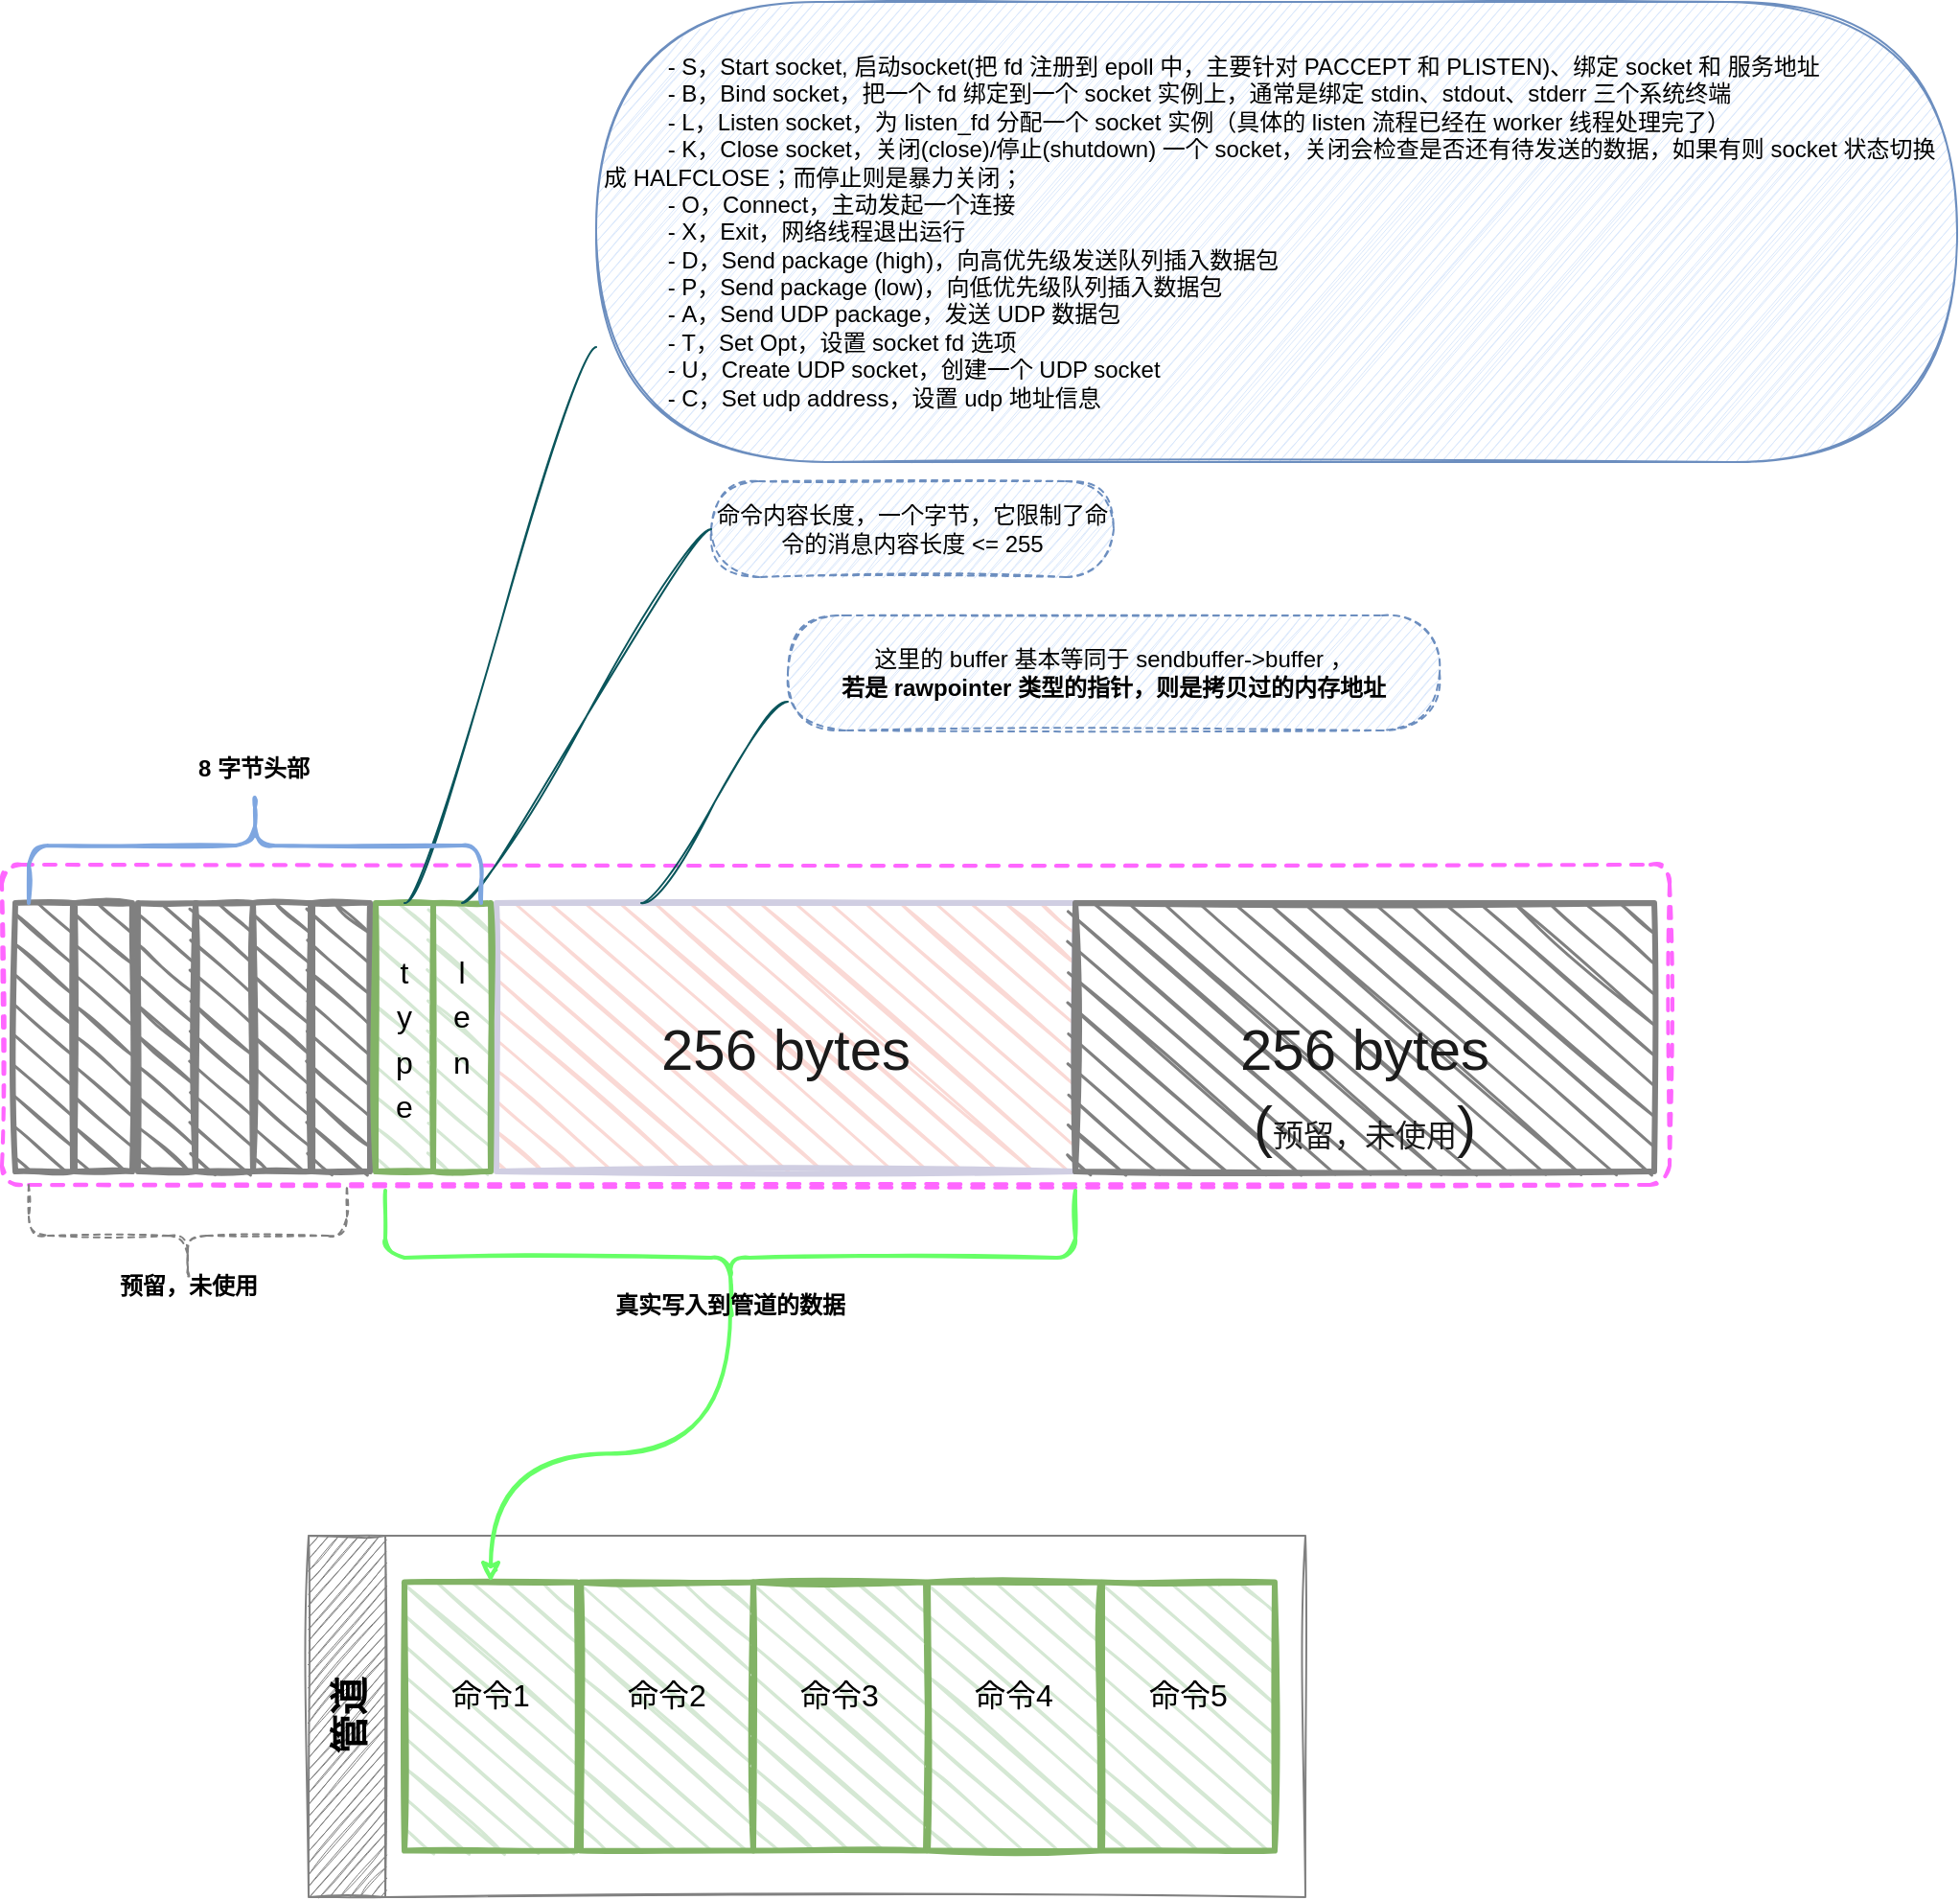 <mxfile version="13.9.9" type="device"><diagram name="Page-1" id="c7558073-3199-34d8-9f00-42111426c3f3"><mxGraphModel dx="163" dy="1899" grid="1" gridSize="10" guides="1" tooltips="1" connect="1" arrows="1" fold="1" page="1" pageScale="1" pageWidth="826" pageHeight="1169" math="0" shadow="0"><root><mxCell id="0"/><mxCell id="1" parent="0"/><mxCell id="jDx_s9vcBl2GtgMNGPy5-6" value="" style="shape=mxgraph.mockup.containers.marginRect;rectMarginTop=10;strokeWidth=2;dashed=1;arcSize=5;recursiveResize=0;fillColor=none;strokeColor=#FF66FF;rounded=1;sketch=1;" parent="1" vertex="1"><mxGeometry x="890" y="-410" width="870" height="177" as="geometry"/></mxCell><mxCell id="HQYMbUmLDjar1o42URDV-54" value="&lt;p style=&quot;margin: 4px 0px 0px ; text-align: center&quot;&gt;&lt;br&gt;&lt;/p&gt;&lt;p style=&quot;margin: 4px 0px 0px ; text-align: center&quot;&gt;&lt;br&gt;&lt;/p&gt;&lt;p style=&quot;margin: 4px 0px 0px ; text-align: center&quot;&gt;&lt;br&gt;&lt;/p&gt;&lt;p style=&quot;margin: 4px 0px 0px ; text-align: center&quot;&gt;&lt;span style=&quot;font-size: 30px&quot;&gt;256 bytes&lt;/span&gt;&lt;br&gt;&lt;/p&gt;" style="verticalAlign=bottom;align=center;overflow=fill;fontSize=12;fontFamily=Helvetica;html=1;fontStyle=0;strokeWidth=3;fillColor=#FAD9D5;arcSize=22;spacingTop=0;spacingBottom=0;strokeColor=#D0CEE2;fontColor=#1A1A1A;direction=south;rounded=0;glass=0;shadow=0;sketch=1;" parent="1" vertex="1"><mxGeometry x="1148" y="-380" width="302" height="140" as="geometry"/></mxCell><mxCell id="HQYMbUmLDjar1o42URDV-55" value="&lt;p style=&quot;margin: 4px 0px 0px ; text-align: center&quot;&gt;&lt;br&gt;&lt;/p&gt;&lt;p style=&quot;margin: 4px 0px 0px ; text-align: center&quot;&gt;&lt;br&gt;&lt;/p&gt;&lt;p style=&quot;margin: 4px 0px 0px ; text-align: center&quot;&gt;&lt;br&gt;&lt;/p&gt;&lt;p style=&quot;margin: 4px 0px 0px ; text-align: center&quot;&gt;&lt;span style=&quot;font-size: 30px&quot;&gt;256 bytes&lt;/span&gt;&lt;br&gt;&lt;/p&gt;&lt;p style=&quot;margin: 4px 0px 0px ; text-align: center&quot;&gt;&lt;span style=&quot;font-size: 30px&quot;&gt;(&lt;/span&gt;&lt;font style=&quot;font-size: 16px&quot;&gt;预留，未使用&lt;/font&gt;&lt;span style=&quot;font-size: 30px&quot;&gt;)&lt;/span&gt;&lt;/p&gt;" style="verticalAlign=bottom;align=center;overflow=fill;fontSize=12;fontFamily=Helvetica;html=1;fontStyle=0;strokeWidth=3;arcSize=22;spacingTop=0;spacingBottom=0;fontColor=#1A1A1A;direction=south;rounded=0;strokeColor=#808080;shadow=0;sketch=1;fillColor=#808080;" parent="1" vertex="1"><mxGeometry x="1450" y="-380" width="302" height="140" as="geometry"/></mxCell><mxCell id="HQYMbUmLDjar1o42URDV-53" value="" style="group;rounded=0;sketch=1;" parent="1" vertex="1" connectable="0"><mxGeometry x="897" y="-380" width="248" height="140" as="geometry"/></mxCell><mxCell id="HQYMbUmLDjar1o42URDV-11" value="&lt;p style=&quot;margin: 4px 0px 0px ; text-align: center&quot;&gt;&lt;br&gt;&lt;/p&gt;" style="verticalAlign=bottom;align=center;overflow=fill;fontSize=12;fontFamily=Helvetica;html=1;fontStyle=0;strokeWidth=3;fillColor=#808080;arcSize=22;spacingTop=0;spacingBottom=0;strokeColor=#808080;fontColor=#1A1A1A;direction=south;rounded=0;sketch=1;shadow=0;" parent="HQYMbUmLDjar1o42URDV-53" vertex="1"><mxGeometry width="30" height="140" as="geometry"/></mxCell><mxCell id="HQYMbUmLDjar1o42URDV-43" value="&lt;p style=&quot;margin: 4px 0px 0px ; text-align: center&quot;&gt;&lt;br&gt;&lt;/p&gt;" style="verticalAlign=bottom;align=center;overflow=fill;fontSize=12;fontFamily=Helvetica;html=1;fontStyle=0;strokeWidth=3;fillColor=#808080;arcSize=22;spacingTop=0;spacingBottom=0;strokeColor=#808080;fontColor=#1A1A1A;direction=south;rounded=0;sketch=1;shadow=0;" parent="HQYMbUmLDjar1o42URDV-53" vertex="1"><mxGeometry x="31" width="30" height="140" as="geometry"/></mxCell><mxCell id="HQYMbUmLDjar1o42URDV-45" value="&lt;p style=&quot;margin: 4px 0px 0px ; text-align: center&quot;&gt;&lt;br&gt;&lt;/p&gt;" style="verticalAlign=bottom;align=center;overflow=fill;fontSize=12;fontFamily=Helvetica;html=1;fontStyle=0;strokeWidth=3;fillColor=#808080;arcSize=22;spacingTop=0;spacingBottom=0;strokeColor=#808080;fontColor=#1A1A1A;direction=south;rounded=0;sketch=1;shadow=0;" parent="HQYMbUmLDjar1o42URDV-53" vertex="1"><mxGeometry x="64" width="30" height="140" as="geometry"/></mxCell><mxCell id="HQYMbUmLDjar1o42URDV-47" value="&lt;p style=&quot;margin: 4px 0px 0px ; text-align: center&quot;&gt;&lt;br&gt;&lt;/p&gt;" style="verticalAlign=bottom;align=center;overflow=fill;fontSize=12;fontFamily=Helvetica;html=1;fontStyle=0;strokeWidth=3;fillColor=#808080;arcSize=22;spacingTop=0;spacingBottom=0;strokeColor=#808080;fontColor=#1A1A1A;direction=south;rounded=0;sketch=1;shadow=0;" parent="HQYMbUmLDjar1o42URDV-53" vertex="1"><mxGeometry x="94" width="30" height="140" as="geometry"/></mxCell><mxCell id="HQYMbUmLDjar1o42URDV-49" value="&lt;p style=&quot;margin: 4px 0px 0px ; text-align: center&quot;&gt;&lt;br&gt;&lt;/p&gt;" style="verticalAlign=bottom;align=center;overflow=fill;fontSize=12;fontFamily=Helvetica;html=1;fontStyle=0;strokeWidth=3;fillColor=#808080;arcSize=22;spacingTop=0;spacingBottom=0;strokeColor=#808080;fontColor=#1A1A1A;direction=south;rounded=0;sketch=1;shadow=0;" parent="HQYMbUmLDjar1o42URDV-53" vertex="1"><mxGeometry x="124" width="30" height="140" as="geometry"/></mxCell><mxCell id="HQYMbUmLDjar1o42URDV-50" value="&lt;p style=&quot;margin: 4px 0px 0px ; text-align: center&quot;&gt;&lt;br&gt;&lt;/p&gt;" style="verticalAlign=bottom;align=center;overflow=fill;fontSize=12;fontFamily=Helvetica;html=1;fontStyle=0;strokeWidth=3;fillColor=#808080;arcSize=22;spacingTop=0;spacingBottom=0;strokeColor=#808080;fontColor=#1A1A1A;direction=south;rounded=0;sketch=1;shadow=0;" parent="HQYMbUmLDjar1o42URDV-53" vertex="1"><mxGeometry x="155" width="30" height="140" as="geometry"/></mxCell><mxCell id="HQYMbUmLDjar1o42URDV-51" value="&lt;p style=&quot;margin: 4px 0px 0px ; text-align: center ; font-size: 16px&quot;&gt;&lt;font style=&quot;font-size: 16px&quot;&gt;&lt;br&gt;&lt;/font&gt;&lt;/p&gt;&lt;p style=&quot;margin: 4px 0px 0px ; text-align: center ; font-size: 16px&quot;&gt;&lt;font style=&quot;font-size: 16px&quot;&gt;&lt;span&gt;t&lt;/span&gt;&lt;br&gt;&lt;/font&gt;&lt;/p&gt;&lt;p style=&quot;margin: 4px 0px 0px ; text-align: center ; font-size: 16px&quot;&gt;&lt;font style=&quot;font-size: 16px&quot;&gt;y&lt;/font&gt;&lt;/p&gt;&lt;p style=&quot;margin: 4px 0px 0px ; text-align: center ; font-size: 16px&quot;&gt;&lt;font style=&quot;font-size: 16px&quot;&gt;p&lt;/font&gt;&lt;/p&gt;&lt;p style=&quot;margin: 4px 0px 0px ; text-align: center ; font-size: 16px&quot;&gt;&lt;font style=&quot;font-size: 16px&quot;&gt;e&lt;/font&gt;&lt;/p&gt;" style="verticalAlign=middle;align=center;overflow=fill;fontSize=12;fontFamily=Helvetica;html=1;fontStyle=0;strokeWidth=3;fillColor=#d5e8d4;arcSize=22;spacingTop=0;spacingBottom=0;strokeColor=#82b366;direction=south;rounded=0;sketch=1;" parent="HQYMbUmLDjar1o42URDV-53" vertex="1"><mxGeometry x="188" width="30" height="140" as="geometry"/></mxCell><mxCell id="HQYMbUmLDjar1o42URDV-52" value="&lt;p style=&quot;margin: 4px 0px 0px ; font-size: 16px&quot;&gt;&lt;font style=&quot;font-size: 16px&quot;&gt;&lt;br&gt;&lt;/font&gt;&lt;/p&gt;&lt;p style=&quot;margin: 4px 0px 0px ; font-size: 16px&quot;&gt;&lt;font style=&quot;font-size: 16px&quot;&gt;&lt;span&gt;l&lt;/span&gt;&lt;br&gt;&lt;/font&gt;&lt;/p&gt;&lt;p style=&quot;margin: 4px 0px 0px ; font-size: 16px&quot;&gt;&lt;font style=&quot;font-size: 16px&quot;&gt;e&lt;/font&gt;&lt;/p&gt;&lt;p style=&quot;margin: 4px 0px 0px ; font-size: 16px&quot;&gt;&lt;font style=&quot;font-size: 16px&quot;&gt;n&lt;/font&gt;&lt;/p&gt;" style="verticalAlign=middle;align=center;overflow=fill;fontSize=12;fontFamily=Helvetica;html=1;fontStyle=0;strokeWidth=3;fillColor=#d5e8d4;arcSize=22;spacingTop=0;spacingBottom=0;strokeColor=#82b366;direction=south;rounded=0;sketch=1;" parent="HQYMbUmLDjar1o42URDV-53" vertex="1"><mxGeometry x="218" width="30" height="140" as="geometry"/></mxCell><mxCell id="HQYMbUmLDjar1o42URDV-57" value="这里的 buffer 基本等同于 sendbuffer-&amp;gt;buffer ，&lt;br&gt;&lt;b&gt;若是 rawpointer 类型的指针，则是拷贝过的内存地址&lt;/b&gt;" style="whiteSpace=wrap;arcSize=50;align=center;verticalAlign=middle;strokeWidth=1;autosize=0;spacing=4;treeFolding=1;treeMoving=1;newEdgeStyle={&quot;edgeStyle&quot;:&quot;entityRelationEdgeStyle&quot;,&quot;startArrow&quot;:&quot;none&quot;,&quot;endArrow&quot;:&quot;none&quot;,&quot;segment&quot;:10,&quot;curved&quot;:1};dashed=1;fillColor=#dae8fc;html=1;overflow=visible;expand=0;strokeColor=#6c8ebf;resizable=1;rounded=1;sketch=1;" parent="1" vertex="1"><mxGeometry x="1300" y="-530" width="340" height="60" as="geometry"/></mxCell><mxCell id="HQYMbUmLDjar1o42URDV-58" value="" style="edgeStyle=entityRelationEdgeStyle;startArrow=none;endArrow=none;segment=10;curved=1;strokeColor=#09555B;fontColor=#1A1A1A;exitX=0;exitY=0.75;exitDx=0;exitDy=0;entryX=0;entryY=0.75;entryDx=0;entryDy=0;sketch=1;" parent="1" source="HQYMbUmLDjar1o42URDV-54" target="HQYMbUmLDjar1o42URDV-57" edge="1"><mxGeometry relative="1" as="geometry"><mxPoint x="1220" y="-400" as="sourcePoint"/><mxPoint x="1270" y="-460" as="targetPoint"/></mxGeometry></mxCell><mxCell id="HQYMbUmLDjar1o42URDV-63" value="&amp;nbsp; &amp;nbsp; &amp;nbsp; &amp;nbsp; &amp;nbsp; - S，Start socket, 启动socket(把 fd 注册到 epoll 中，主要针对 PACCEPT 和 PLISTEN)、绑定 socket 和 服务地址&lt;br&gt;&amp;nbsp; &amp;nbsp; &amp;nbsp; &amp;nbsp; &amp;nbsp; - B，Bind socket，把一个 fd 绑定到一个 socket 实例上，通常是绑定 stdin、stdout、stderr 三个系统终端&lt;br&gt;&amp;nbsp; &amp;nbsp; &amp;nbsp; &amp;nbsp; &amp;nbsp; - L，Listen socket，为 listen_fd 分配一个 socket 实例（具体的 listen 流程已经在 worker 线程处理完了）&lt;br&gt;&amp;nbsp; &amp;nbsp; &amp;nbsp; &amp;nbsp; &amp;nbsp; - K，Close socket，关闭(close)/停止(shutdown) 一个 socket，关闭会检查是否还有待发送的数据，如果有则 socket 状态切换成 HALFCLOSE；而停止则是暴力关闭；&lt;br&gt;&amp;nbsp; &amp;nbsp; &amp;nbsp; &amp;nbsp; &amp;nbsp; - O，Connect，主动发起一个连接&lt;br&gt;&amp;nbsp; &amp;nbsp; &amp;nbsp; &amp;nbsp; &amp;nbsp; - X，Exit，网络线程退出运行&lt;br&gt;&amp;nbsp; &amp;nbsp; &amp;nbsp; &amp;nbsp; &amp;nbsp; - D，Send package (high)，向高优先级发送队列插入数据包&lt;br&gt;&amp;nbsp; &amp;nbsp; &amp;nbsp; &amp;nbsp; &amp;nbsp; - P，Send package (low)，向低优先级队列插入数据包&lt;br&gt;&amp;nbsp; &amp;nbsp; &amp;nbsp; &amp;nbsp; &amp;nbsp; - A，Send UDP package，发送 UDP 数据包&lt;br&gt;&amp;nbsp; &amp;nbsp; &amp;nbsp; &amp;nbsp; &amp;nbsp; - T，Set Opt，设置 socket fd 选项&lt;br&gt;&amp;nbsp; &amp;nbsp; &amp;nbsp; &amp;nbsp; &amp;nbsp; - U，Create UDP socket，创建一个 UDP socket&lt;br&gt;&amp;nbsp; &amp;nbsp; &amp;nbsp; &amp;nbsp; &amp;nbsp; - C，Set udp address，设置 udp 地址信息" style="whiteSpace=wrap;html=1;arcSize=50;align=left;verticalAlign=middle;strokeWidth=1;autosize=0;spacing=4;treeFolding=0;treeMoving=1;newEdgeStyle={&quot;edgeStyle&quot;:&quot;entityRelationEdgeStyle&quot;,&quot;startArrow&quot;:&quot;none&quot;,&quot;endArrow&quot;:&quot;none&quot;,&quot;segment&quot;:10,&quot;curved&quot;:1};fontSize=12;fillColor=#dae8fc;strokeColor=#6c8ebf;rotatable=1;resizable=1;movable=1;expand=1;editable=1;recursiveResize=1;allowArrows=1;imageAspect=1;rounded=1;sketch=1;" parent="1" vertex="1"><mxGeometry x="1200" y="-850" width="710" height="240" as="geometry"/></mxCell><mxCell id="HQYMbUmLDjar1o42URDV-64" value="" style="shape=curlyBracket;whiteSpace=wrap;html=1;rounded=1;shadow=0;glass=0;sketch=1;strokeColor=#808080;fillColor=#808080;align=left;direction=north;size=0.5;dashed=1;" parent="1" vertex="1"><mxGeometry x="904" y="-233" width="166" height="53" as="geometry"/></mxCell><mxCell id="HQYMbUmLDjar1o42URDV-65" value="&lt;b&gt;预留，未使用&lt;/b&gt;" style="text;html=1;strokeColor=none;fillColor=none;align=center;verticalAlign=middle;whiteSpace=wrap;rounded=0;shadow=0;glass=0;sketch=1;" parent="1" vertex="1"><mxGeometry x="935.5" y="-190" width="103" height="20" as="geometry"/></mxCell><mxCell id="HQYMbUmLDjar1o42URDV-66" value="管道" style="swimlane;startSize=40;horizontal=0;rounded=0;shadow=0;glass=0;sketch=1;strokeColor=#808080;fillColor=#808080;align=center;labelBackgroundColor=none;fontSize=20;swimlaneFillColor=none;verticalAlign=middle;whiteSpace=wrap;" parent="1" vertex="1"><mxGeometry x="1050" y="-50" width="520" height="188.5" as="geometry"/></mxCell><mxCell id="oEcZESPAG1Bd1iV1lSt2-1" value="&lt;p style=&quot;margin: 4px 0px 0px ; font-size: 16px&quot;&gt;&lt;br&gt;&lt;/p&gt;&lt;p style=&quot;margin: 4px 0px 0px ; font-size: 16px&quot;&gt;&lt;br&gt;&lt;/p&gt;&lt;p style=&quot;margin: 4px 0px 0px ; font-size: 16px&quot;&gt;&lt;span&gt;命令1&lt;/span&gt;&lt;br&gt;&lt;/p&gt;" style="verticalAlign=middle;align=center;overflow=fill;fontSize=12;fontFamily=Helvetica;html=1;fontStyle=0;strokeWidth=3;fillColor=#d5e8d4;arcSize=22;spacingTop=0;spacingBottom=0;strokeColor=#82b366;direction=south;rounded=0;sketch=1;" parent="HQYMbUmLDjar1o42URDV-66" vertex="1"><mxGeometry x="50" y="24.25" width="90" height="140" as="geometry"/></mxCell><mxCell id="oEcZESPAG1Bd1iV1lSt2-2" value="&lt;p style=&quot;margin: 4px 0px 0px ; font-size: 16px&quot;&gt;&lt;br&gt;&lt;/p&gt;&lt;p style=&quot;margin: 4px 0px 0px ; font-size: 16px&quot;&gt;&lt;br&gt;&lt;/p&gt;&lt;p style=&quot;margin: 4px 0px 0px ; font-size: 16px&quot;&gt;命令2&lt;/p&gt;" style="verticalAlign=middle;align=center;overflow=fill;fontSize=12;fontFamily=Helvetica;html=1;fontStyle=0;strokeWidth=3;fillColor=#d5e8d4;arcSize=22;spacingTop=0;spacingBottom=0;strokeColor=#82b366;direction=south;rounded=0;sketch=1;" parent="HQYMbUmLDjar1o42URDV-66" vertex="1"><mxGeometry x="142" y="24.25" width="90" height="140" as="geometry"/></mxCell><mxCell id="oEcZESPAG1Bd1iV1lSt2-5" value="&lt;p style=&quot;margin: 4px 0px 0px ; font-size: 16px&quot;&gt;&lt;br&gt;&lt;/p&gt;&lt;p style=&quot;margin: 4px 0px 0px ; font-size: 16px&quot;&gt;&lt;br&gt;&lt;/p&gt;&lt;p style=&quot;margin: 4px 0px 0px ; font-size: 16px&quot;&gt;命令3&lt;/p&gt;" style="verticalAlign=middle;align=center;overflow=fill;fontSize=12;fontFamily=Helvetica;html=1;fontStyle=0;strokeWidth=3;fillColor=#d5e8d4;arcSize=22;spacingTop=0;spacingBottom=0;strokeColor=#82b366;direction=south;rounded=0;sketch=1;" parent="HQYMbUmLDjar1o42URDV-66" vertex="1"><mxGeometry x="232" y="24.25" width="90" height="140" as="geometry"/></mxCell><mxCell id="oEcZESPAG1Bd1iV1lSt2-7" value="&lt;p style=&quot;margin: 4px 0px 0px ; font-size: 16px&quot;&gt;&lt;br&gt;&lt;/p&gt;&lt;p style=&quot;margin: 4px 0px 0px ; font-size: 16px&quot;&gt;&lt;br&gt;&lt;/p&gt;&lt;p style=&quot;margin: 4px 0px 0px ; font-size: 16px&quot;&gt;命令4&lt;/p&gt;" style="verticalAlign=middle;align=center;overflow=fill;fontSize=12;fontFamily=Helvetica;html=1;fontStyle=0;strokeWidth=3;fillColor=#d5e8d4;arcSize=22;spacingTop=0;spacingBottom=0;strokeColor=#82b366;direction=south;rounded=0;sketch=1;" parent="HQYMbUmLDjar1o42URDV-66" vertex="1"><mxGeometry x="323" y="24.25" width="90" height="140" as="geometry"/></mxCell><mxCell id="oEcZESPAG1Bd1iV1lSt2-8" value="&lt;p style=&quot;margin: 4px 0px 0px ; font-size: 16px&quot;&gt;&lt;br&gt;&lt;/p&gt;&lt;p style=&quot;margin: 4px 0px 0px ; font-size: 16px&quot;&gt;&lt;br&gt;&lt;/p&gt;&lt;p style=&quot;margin: 4px 0px 0px ; font-size: 16px&quot;&gt;命令5&lt;/p&gt;" style="verticalAlign=middle;align=center;overflow=fill;fontSize=12;fontFamily=Helvetica;html=1;fontStyle=0;strokeWidth=3;fillColor=#d5e8d4;arcSize=22;spacingTop=0;spacingBottom=0;strokeColor=#82b366;direction=south;rounded=0;sketch=1;" parent="HQYMbUmLDjar1o42URDV-66" vertex="1"><mxGeometry x="414" y="24.25" width="90" height="140" as="geometry"/></mxCell><mxCell id="HQYMbUmLDjar1o42URDV-67" value="命令内容长度，一个字节，它限制了命令的消息内容长度 &amp;lt;= 255" style="whiteSpace=wrap;arcSize=50;align=center;verticalAlign=middle;strokeWidth=1;autosize=0;spacing=4;treeFolding=1;treeMoving=1;newEdgeStyle={&quot;edgeStyle&quot;:&quot;entityRelationEdgeStyle&quot;,&quot;startArrow&quot;:&quot;none&quot;,&quot;endArrow&quot;:&quot;none&quot;,&quot;segment&quot;:10,&quot;curved&quot;:1};dashed=1;fillColor=#dae8fc;html=1;overflow=block;expand=0;strokeColor=#6c8ebf;sketchStyle=rough;noLabel=0;recursiveResize=0;labelPadding=0;rounded=1;sketch=1;" parent="1" vertex="1"><mxGeometry x="1260" y="-600" width="210" height="50" as="geometry"/></mxCell><mxCell id="HQYMbUmLDjar1o42URDV-68" value="" style="edgeStyle=entityRelationEdgeStyle;startArrow=none;endArrow=none;segment=10;curved=1;strokeColor=#09555B;fontColor=#1A1A1A;sketch=1;exitX=0;exitY=0.5;exitDx=0;exitDy=0;" parent="1" source="HQYMbUmLDjar1o42URDV-52" target="HQYMbUmLDjar1o42URDV-67" edge="1"><mxGeometry relative="1" as="geometry"><mxPoint x="1145" y="-70" as="sourcePoint"/></mxGeometry></mxCell><mxCell id="HQYMbUmLDjar1o42URDV-83" value="" style="edgeStyle=entityRelationEdgeStyle;startArrow=none;endArrow=none;segment=10;curved=1;strokeColor=#09555B;fontColor=#1A1A1A;exitX=0;exitY=0.5;exitDx=0;exitDy=0;entryX=0;entryY=0.75;entryDx=0;entryDy=0;sketch=1;" parent="1" source="HQYMbUmLDjar1o42URDV-51" target="HQYMbUmLDjar1o42URDV-63" edge="1"><mxGeometry relative="1" as="geometry"><mxPoint x="1193.0" y="-489" as="sourcePoint"/><mxPoint x="1239.5" y="-584" as="targetPoint"/></mxGeometry></mxCell><mxCell id="oEcZESPAG1Bd1iV1lSt2-10" style="edgeStyle=orthogonalEdgeStyle;rounded=0;orthogonalLoop=1;jettySize=auto;html=1;exitX=0.1;exitY=0.5;exitDx=0;exitDy=0;exitPerimeter=0;entryX=0;entryY=0.5;entryDx=0;entryDy=0;curved=1;strokeColor=#66FF66;strokeWidth=2;sketch=1;" parent="1" source="oEcZESPAG1Bd1iV1lSt2-9" target="oEcZESPAG1Bd1iV1lSt2-1" edge="1"><mxGeometry relative="1" as="geometry"/></mxCell><mxCell id="oEcZESPAG1Bd1iV1lSt2-9" value="" style="shape=curlyBracket;whiteSpace=wrap;html=1;rounded=1;direction=north;sketch=1;strokeWidth=2;strokeColor=#66FF66;" parent="1" vertex="1"><mxGeometry x="1090" y="-230" width="360" height="70" as="geometry"/></mxCell><mxCell id="oEcZESPAG1Bd1iV1lSt2-11" value="&lt;b&gt;真实写入到管道的数据&lt;/b&gt;" style="text;html=1;strokeColor=none;fillColor=none;align=center;verticalAlign=middle;whiteSpace=wrap;rounded=0;shadow=0;glass=0;sketch=1;" parent="1" vertex="1"><mxGeometry x="1204.25" y="-180" width="131.5" height="20" as="geometry"/></mxCell><mxCell id="oEcZESPAG1Bd1iV1lSt2-12" value="" style="shape=curlyBracket;whiteSpace=wrap;html=1;rounded=1;sketch=1;strokeWidth=2;direction=south;strokeColor=#7EA6E0;" parent="1" vertex="1"><mxGeometry x="904" y="-440" width="236" height="60" as="geometry"/></mxCell><mxCell id="oEcZESPAG1Bd1iV1lSt2-14" value="&lt;b&gt;8 字节头部&lt;/b&gt;" style="text;html=1;strokeColor=none;fillColor=none;align=center;verticalAlign=middle;whiteSpace=wrap;rounded=0;shadow=0;glass=0;sketch=1;" parent="1" vertex="1"><mxGeometry x="970" y="-460" width="103" height="20" as="geometry"/></mxCell></root></mxGraphModel></diagram></mxfile>